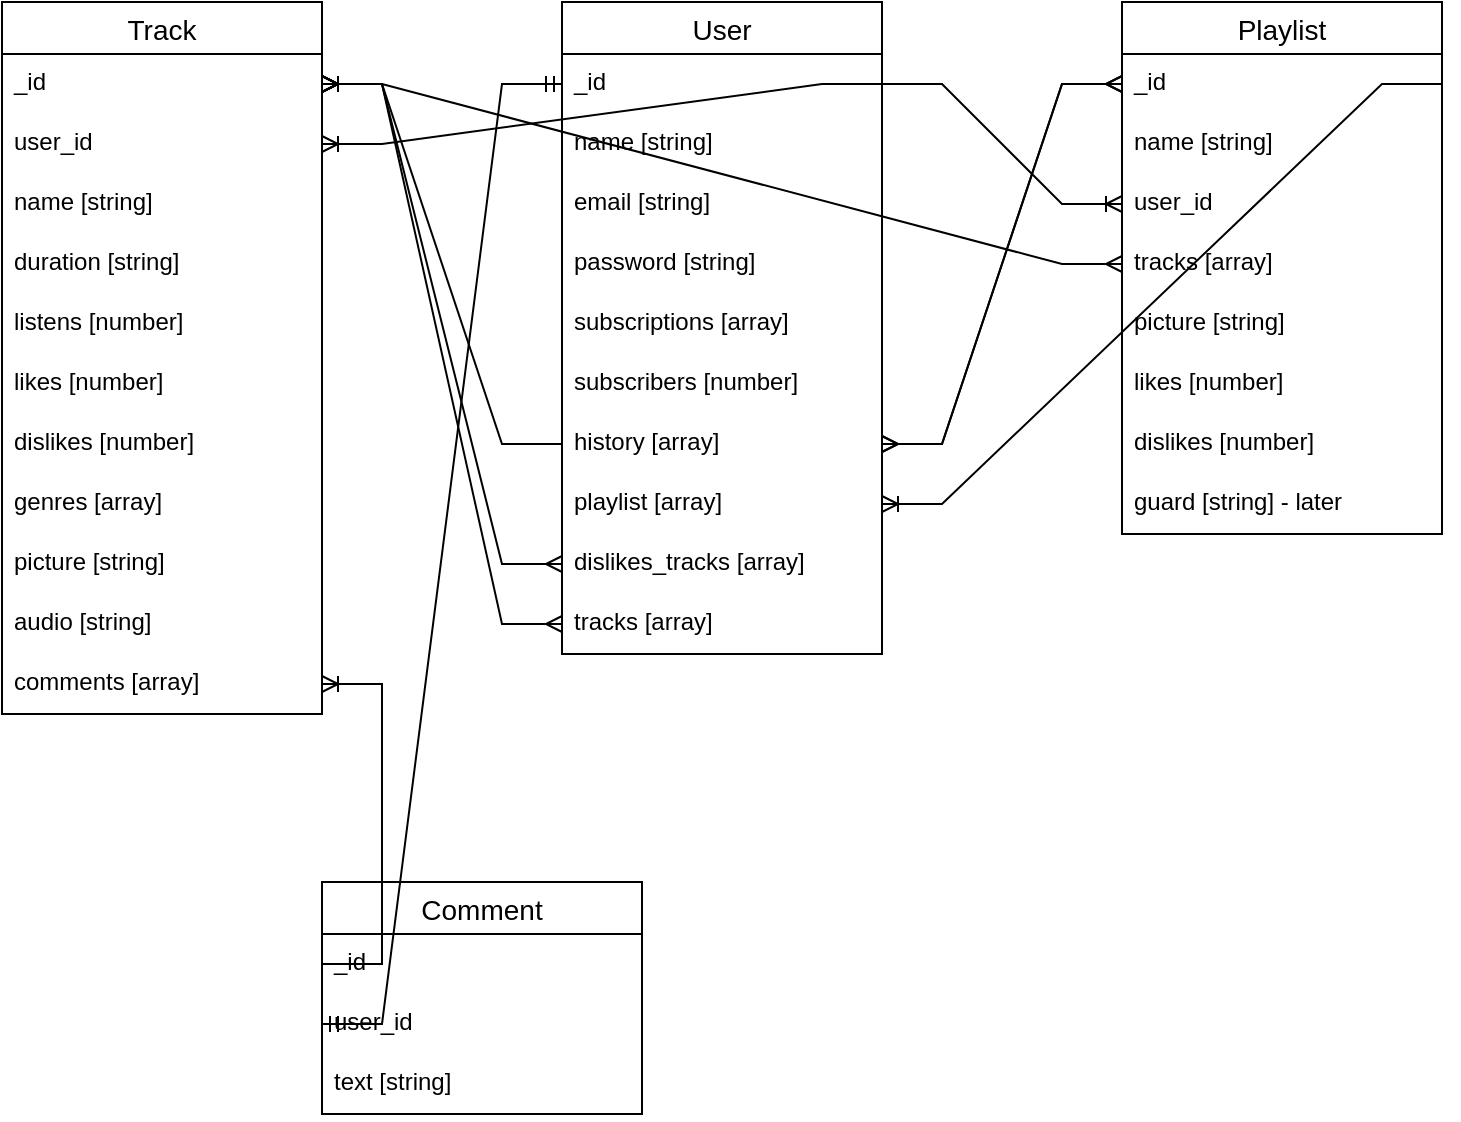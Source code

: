 <mxfile version="17.4.2" type="device"><diagram id="KdalG8iyvqtZdI9r4ZZa" name="Page-1"><mxGraphModel dx="981" dy="624" grid="1" gridSize="10" guides="1" tooltips="1" connect="1" arrows="1" fold="1" page="1" pageScale="1" pageWidth="1000000000" pageHeight="1000000000" math="0" shadow="0"><root><mxCell id="0"/><mxCell id="1" parent="0"/><mxCell id="h2n9pdcWODGFT7dxStW0-1" value="Track" style="swimlane;fontStyle=0;childLayout=stackLayout;horizontal=1;startSize=26;horizontalStack=0;resizeParent=1;resizeParentMax=0;resizeLast=0;collapsible=1;marginBottom=0;align=center;fontSize=14;" parent="1" vertex="1"><mxGeometry x="600" y="680" width="160" height="356" as="geometry"/></mxCell><mxCell id="h2n9pdcWODGFT7dxStW0-2" value="_id" style="text;strokeColor=none;fillColor=none;spacingLeft=4;spacingRight=4;overflow=hidden;rotatable=0;points=[[0,0.5],[1,0.5]];portConstraint=eastwest;fontSize=12;" parent="h2n9pdcWODGFT7dxStW0-1" vertex="1"><mxGeometry y="26" width="160" height="30" as="geometry"/></mxCell><mxCell id="h2n9pdcWODGFT7dxStW0-5" value="user_id" style="text;strokeColor=none;fillColor=none;spacingLeft=4;spacingRight=4;overflow=hidden;rotatable=0;points=[[0,0.5],[1,0.5]];portConstraint=eastwest;fontSize=12;" parent="h2n9pdcWODGFT7dxStW0-1" vertex="1"><mxGeometry y="56" width="160" height="30" as="geometry"/></mxCell><mxCell id="h2n9pdcWODGFT7dxStW0-3" value="name [string]" style="text;strokeColor=none;fillColor=none;spacingLeft=4;spacingRight=4;overflow=hidden;rotatable=0;points=[[0,0.5],[1,0.5]];portConstraint=eastwest;fontSize=12;" parent="h2n9pdcWODGFT7dxStW0-1" vertex="1"><mxGeometry y="86" width="160" height="30" as="geometry"/></mxCell><mxCell id="h2n9pdcWODGFT7dxStW0-4" value="duration [string]" style="text;strokeColor=none;fillColor=none;spacingLeft=4;spacingRight=4;overflow=hidden;rotatable=0;points=[[0,0.5],[1,0.5]];portConstraint=eastwest;fontSize=12;" parent="h2n9pdcWODGFT7dxStW0-1" vertex="1"><mxGeometry y="116" width="160" height="30" as="geometry"/></mxCell><mxCell id="h2n9pdcWODGFT7dxStW0-6" value="listens [number]" style="text;strokeColor=none;fillColor=none;spacingLeft=4;spacingRight=4;overflow=hidden;rotatable=0;points=[[0,0.5],[1,0.5]];portConstraint=eastwest;fontSize=12;" parent="h2n9pdcWODGFT7dxStW0-1" vertex="1"><mxGeometry y="146" width="160" height="30" as="geometry"/></mxCell><mxCell id="h2n9pdcWODGFT7dxStW0-7" value="likes [number]" style="text;strokeColor=none;fillColor=none;spacingLeft=4;spacingRight=4;overflow=hidden;rotatable=0;points=[[0,0.5],[1,0.5]];portConstraint=eastwest;fontSize=12;" parent="h2n9pdcWODGFT7dxStW0-1" vertex="1"><mxGeometry y="176" width="160" height="30" as="geometry"/></mxCell><mxCell id="h2n9pdcWODGFT7dxStW0-43" value="dislikes [number]" style="text;strokeColor=none;fillColor=none;spacingLeft=4;spacingRight=4;overflow=hidden;rotatable=0;points=[[0,0.5],[1,0.5]];portConstraint=eastwest;fontSize=12;" parent="h2n9pdcWODGFT7dxStW0-1" vertex="1"><mxGeometry y="206" width="160" height="30" as="geometry"/></mxCell><mxCell id="h2n9pdcWODGFT7dxStW0-9" value="genres [array]" style="text;strokeColor=none;fillColor=none;spacingLeft=4;spacingRight=4;overflow=hidden;rotatable=0;points=[[0,0.5],[1,0.5]];portConstraint=eastwest;fontSize=12;" parent="h2n9pdcWODGFT7dxStW0-1" vertex="1"><mxGeometry y="236" width="160" height="30" as="geometry"/></mxCell><mxCell id="h2n9pdcWODGFT7dxStW0-26" value="picture [string]" style="text;strokeColor=none;fillColor=none;spacingLeft=4;spacingRight=4;overflow=hidden;rotatable=0;points=[[0,0.5],[1,0.5]];portConstraint=eastwest;fontSize=12;" parent="h2n9pdcWODGFT7dxStW0-1" vertex="1"><mxGeometry y="266" width="160" height="30" as="geometry"/></mxCell><mxCell id="h2n9pdcWODGFT7dxStW0-27" value="audio [string]" style="text;strokeColor=none;fillColor=none;spacingLeft=4;spacingRight=4;overflow=hidden;rotatable=0;points=[[0,0.5],[1,0.5]];portConstraint=eastwest;fontSize=12;" parent="h2n9pdcWODGFT7dxStW0-1" vertex="1"><mxGeometry y="296" width="160" height="30" as="geometry"/></mxCell><mxCell id="h2n9pdcWODGFT7dxStW0-25" value="comments [array]" style="text;strokeColor=none;fillColor=none;spacingLeft=4;spacingRight=4;overflow=hidden;rotatable=0;points=[[0,0.5],[1,0.5]];portConstraint=eastwest;fontSize=12;" parent="h2n9pdcWODGFT7dxStW0-1" vertex="1"><mxGeometry y="326" width="160" height="30" as="geometry"/></mxCell><mxCell id="h2n9pdcWODGFT7dxStW0-38" value="Comment" style="swimlane;fontStyle=0;childLayout=stackLayout;horizontal=1;startSize=26;horizontalStack=0;resizeParent=1;resizeParentMax=0;resizeLast=0;collapsible=1;marginBottom=0;align=center;fontSize=14;" parent="1" vertex="1"><mxGeometry x="760" y="1120" width="160" height="116" as="geometry"/></mxCell><mxCell id="h2n9pdcWODGFT7dxStW0-39" value="_id" style="text;strokeColor=none;fillColor=none;spacingLeft=4;spacingRight=4;overflow=hidden;rotatable=0;points=[[0,0.5],[1,0.5]];portConstraint=eastwest;fontSize=12;" parent="h2n9pdcWODGFT7dxStW0-38" vertex="1"><mxGeometry y="26" width="160" height="30" as="geometry"/></mxCell><mxCell id="h2n9pdcWODGFT7dxStW0-41" value="user_id" style="text;strokeColor=none;fillColor=none;spacingLeft=4;spacingRight=4;overflow=hidden;rotatable=0;points=[[0,0.5],[1,0.5]];portConstraint=eastwest;fontSize=12;" parent="h2n9pdcWODGFT7dxStW0-38" vertex="1"><mxGeometry y="56" width="160" height="30" as="geometry"/></mxCell><mxCell id="h2n9pdcWODGFT7dxStW0-42" value="text [string]" style="text;strokeColor=none;fillColor=none;spacingLeft=4;spacingRight=4;overflow=hidden;rotatable=0;points=[[0,0.5],[1,0.5]];portConstraint=eastwest;fontSize=12;" parent="h2n9pdcWODGFT7dxStW0-38" vertex="1"><mxGeometry y="86" width="160" height="30" as="geometry"/></mxCell><mxCell id="h2n9pdcWODGFT7dxStW0-44" value="User" style="swimlane;fontStyle=0;childLayout=stackLayout;horizontal=1;startSize=26;horizontalStack=0;resizeParent=1;resizeParentMax=0;resizeLast=0;collapsible=1;marginBottom=0;align=center;fontSize=14;" parent="1" vertex="1"><mxGeometry x="880" y="680" width="160" height="326" as="geometry"/></mxCell><mxCell id="h2n9pdcWODGFT7dxStW0-45" value="_id" style="text;strokeColor=none;fillColor=none;spacingLeft=4;spacingRight=4;overflow=hidden;rotatable=0;points=[[0,0.5],[1,0.5]];portConstraint=eastwest;fontSize=12;" parent="h2n9pdcWODGFT7dxStW0-44" vertex="1"><mxGeometry y="26" width="160" height="30" as="geometry"/></mxCell><mxCell id="h2n9pdcWODGFT7dxStW0-46" value="name [string]" style="text;strokeColor=none;fillColor=none;spacingLeft=4;spacingRight=4;overflow=hidden;rotatable=0;points=[[0,0.5],[1,0.5]];portConstraint=eastwest;fontSize=12;" parent="h2n9pdcWODGFT7dxStW0-44" vertex="1"><mxGeometry y="56" width="160" height="30" as="geometry"/></mxCell><mxCell id="h2n9pdcWODGFT7dxStW0-91" value="email [string]" style="text;strokeColor=none;fillColor=none;spacingLeft=4;spacingRight=4;overflow=hidden;rotatable=0;points=[[0,0.5],[1,0.5]];portConstraint=eastwest;fontSize=12;" parent="h2n9pdcWODGFT7dxStW0-44" vertex="1"><mxGeometry y="86" width="160" height="30" as="geometry"/></mxCell><mxCell id="h2n9pdcWODGFT7dxStW0-92" value="password [string]" style="text;strokeColor=none;fillColor=none;spacingLeft=4;spacingRight=4;overflow=hidden;rotatable=0;points=[[0,0.5],[1,0.5]];portConstraint=eastwest;fontSize=12;" parent="h2n9pdcWODGFT7dxStW0-44" vertex="1"><mxGeometry y="116" width="160" height="30" as="geometry"/></mxCell><mxCell id="h2n9pdcWODGFT7dxStW0-48" value="subscriptions [array]" style="text;strokeColor=none;fillColor=none;spacingLeft=4;spacingRight=4;overflow=hidden;rotatable=0;points=[[0,0.5],[1,0.5]];portConstraint=eastwest;fontSize=12;" parent="h2n9pdcWODGFT7dxStW0-44" vertex="1"><mxGeometry y="146" width="160" height="30" as="geometry"/></mxCell><mxCell id="h2n9pdcWODGFT7dxStW0-17" value="subscribers [number]" style="text;strokeColor=none;fillColor=none;spacingLeft=4;spacingRight=4;overflow=hidden;rotatable=0;points=[[0,0.5],[1,0.5]];portConstraint=eastwest;fontSize=12;" parent="h2n9pdcWODGFT7dxStW0-44" vertex="1"><mxGeometry y="176" width="160" height="30" as="geometry"/></mxCell><mxCell id="h2n9pdcWODGFT7dxStW0-52" value="history [array]" style="text;strokeColor=none;fillColor=none;spacingLeft=4;spacingRight=4;overflow=hidden;rotatable=0;points=[[0,0.5],[1,0.5]];portConstraint=eastwest;fontSize=12;" parent="h2n9pdcWODGFT7dxStW0-44" vertex="1"><mxGeometry y="206" width="160" height="30" as="geometry"/></mxCell><mxCell id="h2n9pdcWODGFT7dxStW0-53" value="playlist [array]" style="text;strokeColor=none;fillColor=none;spacingLeft=4;spacingRight=4;overflow=hidden;rotatable=0;points=[[0,0.5],[1,0.5]];portConstraint=eastwest;fontSize=12;" parent="h2n9pdcWODGFT7dxStW0-44" vertex="1"><mxGeometry y="236" width="160" height="30" as="geometry"/></mxCell><mxCell id="D8ae_QmP9RoEMvhYqubg-1" value="dislikes_tracks [array]" style="text;strokeColor=none;fillColor=none;spacingLeft=4;spacingRight=4;overflow=hidden;rotatable=0;points=[[0,0.5],[1,0.5]];portConstraint=eastwest;fontSize=12;" parent="h2n9pdcWODGFT7dxStW0-44" vertex="1"><mxGeometry y="266" width="160" height="30" as="geometry"/></mxCell><mxCell id="h2n9pdcWODGFT7dxStW0-18" value="tracks [array]" style="text;strokeColor=none;fillColor=none;spacingLeft=4;spacingRight=4;overflow=hidden;rotatable=0;points=[[0,0.5],[1,0.5]];portConstraint=eastwest;fontSize=12;" parent="h2n9pdcWODGFT7dxStW0-44" vertex="1"><mxGeometry y="296" width="160" height="30" as="geometry"/></mxCell><mxCell id="h2n9pdcWODGFT7dxStW0-56" value="Playlist" style="swimlane;fontStyle=0;childLayout=stackLayout;horizontal=1;startSize=26;horizontalStack=0;resizeParent=1;resizeParentMax=0;resizeLast=0;collapsible=1;marginBottom=0;align=center;fontSize=14;" parent="1" vertex="1"><mxGeometry x="1160" y="680" width="160" height="266" as="geometry"/></mxCell><mxCell id="h2n9pdcWODGFT7dxStW0-57" value="_id" style="text;strokeColor=none;fillColor=none;spacingLeft=4;spacingRight=4;overflow=hidden;rotatable=0;points=[[0,0.5],[1,0.5]];portConstraint=eastwest;fontSize=12;" parent="h2n9pdcWODGFT7dxStW0-56" vertex="1"><mxGeometry y="26" width="160" height="30" as="geometry"/></mxCell><mxCell id="lAQ8fkERZCduRzSlifh0-2" value="name [string]" style="text;strokeColor=none;fillColor=none;spacingLeft=4;spacingRight=4;overflow=hidden;rotatable=0;points=[[0,0.5],[1,0.5]];portConstraint=eastwest;fontSize=12;" parent="h2n9pdcWODGFT7dxStW0-56" vertex="1"><mxGeometry y="56" width="160" height="30" as="geometry"/></mxCell><mxCell id="h2n9pdcWODGFT7dxStW0-62" value="user_id" style="text;strokeColor=none;fillColor=none;spacingLeft=4;spacingRight=4;overflow=hidden;rotatable=0;points=[[0,0.5],[1,0.5]];portConstraint=eastwest;fontSize=12;" parent="h2n9pdcWODGFT7dxStW0-56" vertex="1"><mxGeometry y="86" width="160" height="30" as="geometry"/></mxCell><mxCell id="h2n9pdcWODGFT7dxStW0-58" value="tracks [array]" style="text;strokeColor=none;fillColor=none;spacingLeft=4;spacingRight=4;overflow=hidden;rotatable=0;points=[[0,0.5],[1,0.5]];portConstraint=eastwest;fontSize=12;" parent="h2n9pdcWODGFT7dxStW0-56" vertex="1"><mxGeometry y="116" width="160" height="30" as="geometry"/></mxCell><mxCell id="D8ae_QmP9RoEMvhYqubg-4" value="picture [string]" style="text;strokeColor=none;fillColor=none;spacingLeft=4;spacingRight=4;overflow=hidden;rotatable=0;points=[[0,0.5],[1,0.5]];portConstraint=eastwest;fontSize=12;" parent="h2n9pdcWODGFT7dxStW0-56" vertex="1"><mxGeometry y="146" width="160" height="30" as="geometry"/></mxCell><mxCell id="h2n9pdcWODGFT7dxStW0-61" value="likes [number]" style="text;strokeColor=none;fillColor=none;spacingLeft=4;spacingRight=4;overflow=hidden;rotatable=0;points=[[0,0.5],[1,0.5]];portConstraint=eastwest;fontSize=12;" parent="h2n9pdcWODGFT7dxStW0-56" vertex="1"><mxGeometry y="176" width="160" height="30" as="geometry"/></mxCell><mxCell id="h2n9pdcWODGFT7dxStW0-63" value="dislikes [number]" style="text;strokeColor=none;fillColor=none;spacingLeft=4;spacingRight=4;overflow=hidden;rotatable=0;points=[[0,0.5],[1,0.5]];portConstraint=eastwest;fontSize=12;" parent="h2n9pdcWODGFT7dxStW0-56" vertex="1"><mxGeometry y="206" width="160" height="30" as="geometry"/></mxCell><mxCell id="h2n9pdcWODGFT7dxStW0-65" value="guard [string] - later" style="text;strokeColor=none;fillColor=none;spacingLeft=4;spacingRight=4;overflow=hidden;rotatable=0;points=[[0,0.5],[1,0.5]];portConstraint=eastwest;fontSize=12;" parent="h2n9pdcWODGFT7dxStW0-56" vertex="1"><mxGeometry y="236" width="160" height="30" as="geometry"/></mxCell><mxCell id="h2n9pdcWODGFT7dxStW0-66" value="" style="edgeStyle=entityRelationEdgeStyle;fontSize=12;html=1;endArrow=ERoneToMany;rounded=0;exitX=1;exitY=0.5;exitDx=0;exitDy=0;entryX=0;entryY=0.5;entryDx=0;entryDy=0;" parent="1" source="h2n9pdcWODGFT7dxStW0-45" target="h2n9pdcWODGFT7dxStW0-62" edge="1"><mxGeometry width="100" height="100" relative="1" as="geometry"><mxPoint x="1010" y="750" as="sourcePoint"/><mxPoint x="1110" y="650" as="targetPoint"/></mxGeometry></mxCell><mxCell id="h2n9pdcWODGFT7dxStW0-67" value="" style="edgeStyle=entityRelationEdgeStyle;fontSize=12;html=1;endArrow=ERmany;startArrow=ERmany;rounded=0;entryX=1;entryY=0.5;entryDx=0;entryDy=0;exitX=0;exitY=0.5;exitDx=0;exitDy=0;" parent="1" source="h2n9pdcWODGFT7dxStW0-58" target="h2n9pdcWODGFT7dxStW0-2" edge="1"><mxGeometry width="100" height="100" relative="1" as="geometry"><mxPoint x="1170" y="810" as="sourcePoint"/><mxPoint x="1270" y="710" as="targetPoint"/></mxGeometry></mxCell><mxCell id="h2n9pdcWODGFT7dxStW0-71" value="" style="edgeStyle=entityRelationEdgeStyle;fontSize=12;html=1;endArrow=ERmany;startArrow=ERmany;rounded=0;entryX=0;entryY=0.5;entryDx=0;entryDy=0;exitX=1;exitY=0.5;exitDx=0;exitDy=0;" parent="1" target="h2n9pdcWODGFT7dxStW0-57" edge="1"><mxGeometry width="100" height="100" relative="1" as="geometry"><mxPoint x="1040" y="901" as="sourcePoint"/><mxPoint x="1210" y="690" as="targetPoint"/></mxGeometry></mxCell><mxCell id="h2n9pdcWODGFT7dxStW0-73" value="" style="edgeStyle=entityRelationEdgeStyle;fontSize=12;html=1;endArrow=ERmany;startArrow=ERmany;rounded=0;entryX=0;entryY=0.5;entryDx=0;entryDy=0;exitX=1;exitY=0.5;exitDx=0;exitDy=0;" parent="1" target="h2n9pdcWODGFT7dxStW0-57" edge="1"><mxGeometry width="100" height="100" relative="1" as="geometry"><mxPoint x="1040" y="901" as="sourcePoint"/><mxPoint x="1110" y="660" as="targetPoint"/></mxGeometry></mxCell><mxCell id="h2n9pdcWODGFT7dxStW0-75" value="" style="edgeStyle=entityRelationEdgeStyle;fontSize=12;html=1;endArrow=ERmany;startArrow=ERmany;rounded=0;exitX=0;exitY=0.5;exitDx=0;exitDy=0;entryX=1;entryY=0.5;entryDx=0;entryDy=0;" parent="1" source="D8ae_QmP9RoEMvhYqubg-1" target="h2n9pdcWODGFT7dxStW0-2" edge="1"><mxGeometry width="100" height="100" relative="1" as="geometry"><mxPoint x="1130" y="870" as="sourcePoint"/><mxPoint x="1230" y="770" as="targetPoint"/></mxGeometry></mxCell><mxCell id="h2n9pdcWODGFT7dxStW0-79" value="" style="edgeStyle=entityRelationEdgeStyle;fontSize=12;html=1;endArrow=ERoneToMany;rounded=0;exitX=0;exitY=0.5;exitDx=0;exitDy=0;entryX=1;entryY=0.5;entryDx=0;entryDy=0;" parent="1" source="h2n9pdcWODGFT7dxStW0-52" target="h2n9pdcWODGFT7dxStW0-2" edge="1"><mxGeometry width="100" height="100" relative="1" as="geometry"><mxPoint x="830" y="970" as="sourcePoint"/><mxPoint x="810" y="890" as="targetPoint"/></mxGeometry></mxCell><mxCell id="h2n9pdcWODGFT7dxStW0-80" value="" style="edgeStyle=entityRelationEdgeStyle;fontSize=12;html=1;endArrow=ERoneToMany;rounded=0;exitX=1;exitY=0.5;exitDx=0;exitDy=0;entryX=1;entryY=0.5;entryDx=0;entryDy=0;" parent="1" source="h2n9pdcWODGFT7dxStW0-57" target="h2n9pdcWODGFT7dxStW0-53" edge="1"><mxGeometry width="100" height="100" relative="1" as="geometry"><mxPoint x="970" y="1000" as="sourcePoint"/><mxPoint x="1180" y="910" as="targetPoint"/></mxGeometry></mxCell><mxCell id="h2n9pdcWODGFT7dxStW0-86" value="" style="edgeStyle=entityRelationEdgeStyle;fontSize=12;html=1;endArrow=ERoneToMany;rounded=0;entryX=1;entryY=0.5;entryDx=0;entryDy=0;exitX=0;exitY=0.5;exitDx=0;exitDy=0;" parent="1" source="h2n9pdcWODGFT7dxStW0-39" target="h2n9pdcWODGFT7dxStW0-25" edge="1"><mxGeometry width="100" height="100" relative="1" as="geometry"><mxPoint x="820" y="1080" as="sourcePoint"/><mxPoint x="1070" y="900" as="targetPoint"/></mxGeometry></mxCell><mxCell id="h2n9pdcWODGFT7dxStW0-90" value="" style="edgeStyle=entityRelationEdgeStyle;fontSize=12;html=1;endArrow=ERmandOne;startArrow=ERmandOne;rounded=0;entryX=0;entryY=0.5;entryDx=0;entryDy=0;exitX=0;exitY=0.5;exitDx=0;exitDy=0;" parent="1" source="h2n9pdcWODGFT7dxStW0-41" target="h2n9pdcWODGFT7dxStW0-45" edge="1"><mxGeometry width="100" height="100" relative="1" as="geometry"><mxPoint x="970" y="1100" as="sourcePoint"/><mxPoint x="1070" y="1000" as="targetPoint"/></mxGeometry></mxCell><mxCell id="lAQ8fkERZCduRzSlifh0-1" value="" style="edgeStyle=entityRelationEdgeStyle;fontSize=12;html=1;endArrow=ERmany;startArrow=ERmany;rounded=0;entryX=0;entryY=0.5;entryDx=0;entryDy=0;exitX=1;exitY=0.5;exitDx=0;exitDy=0;" parent="1" source="h2n9pdcWODGFT7dxStW0-2" target="h2n9pdcWODGFT7dxStW0-18" edge="1"><mxGeometry width="100" height="100" relative="1" as="geometry"><mxPoint x="910" y="960" as="sourcePoint"/><mxPoint x="1010" y="860" as="targetPoint"/></mxGeometry></mxCell><mxCell id="D8ae_QmP9RoEMvhYqubg-3" value="" style="edgeStyle=entityRelationEdgeStyle;fontSize=12;html=1;endArrow=ERoneToMany;rounded=0;exitX=1;exitY=0.5;exitDx=0;exitDy=0;entryX=1;entryY=0.5;entryDx=0;entryDy=0;" parent="1" source="h2n9pdcWODGFT7dxStW0-45" target="h2n9pdcWODGFT7dxStW0-5" edge="1"><mxGeometry width="100" height="100" relative="1" as="geometry"><mxPoint x="1050" y="731" as="sourcePoint"/><mxPoint x="1170" y="791" as="targetPoint"/></mxGeometry></mxCell></root></mxGraphModel></diagram></mxfile>